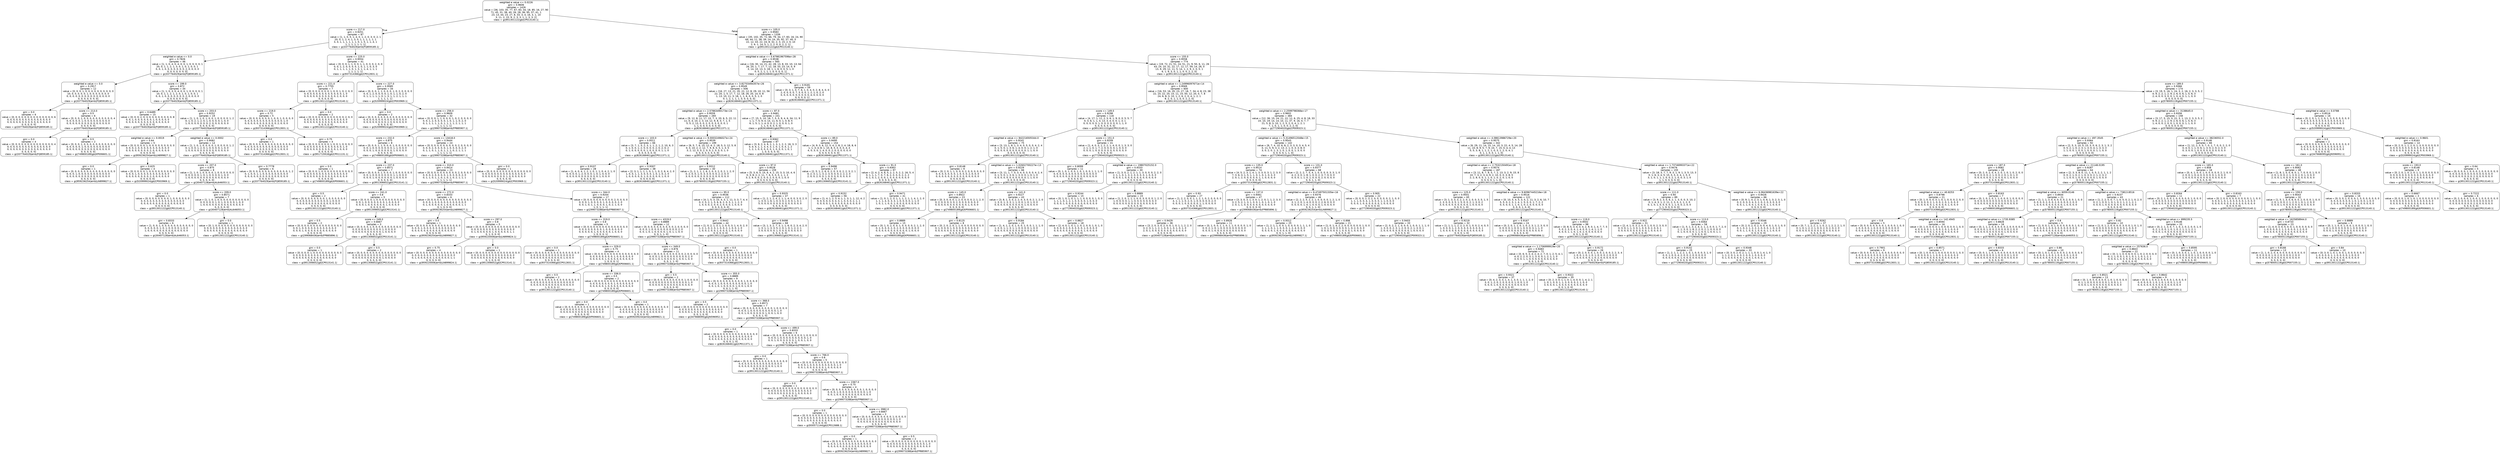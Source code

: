 digraph Tree {
node [shape=box, style="rounded", color="black", fontname=helvetica] ;
edge [fontname=helvetica] ;
0 [label="weighted e value <= 0.0226\ngini = 0.9606\nsamples = 1426\nvalue = [36, 103, 35, 77, 67, 83, 34, 18, 85, 16, 27, 90\n71, 45, 31, 38, 40, 26, 28, 36, 95, 37, 41, 1\n23, 13, 44, 23, 27, 8, 33, 3, 4, 16, 3, 1, 10\n3, 11, 2, 15, 9, 2, 3, 3, 1, 1, 3, 3, 2]\nclass = gi|951301122|gb|CP013140.1|"] ;
1 [label="score <= 217.0\ngini = 0.9251\nsamples = 87\nvalue = [1, 1, 0, 5, 1, 4, 0, 1, 2, 0, 3, 0, 2, 1\n20, 0, 1, 2, 4, 1, 3, 0, 1, 1, 1, 1, 1, 1\n3, 0, 1, 1, 1, 1, 1, 1, 0, 1, 5, 1, 1, 4, 1\n1, 1, 1, 1, 1, 1, 1]\nclass = gi|337764029|emb|FQ859185.1|"] ;
0 -> 1 [labeldistance=2.5, labelangle=45, headlabel="True"] ;
2 [label="weighted e value <= 0.0\ngini = 0.7826\nsamples = 46\nvalue = [1, 1, 0, 4, 0, 4, 0, 0, 1, 0, 0, 0, 0, 1\n20, 0, 1, 1, 2, 1, 3, 0, 1, 0, 1, 0, 0, 1\n0, 0, 1, 0, 0, 0, 0, 0, 0, 0, 2, 0, 0, 0, 0\n0, 0, 0, 0, 0, 0, 0]\nclass = gi|337764029|emb|FQ859185.1|"] ;
1 -> 2 ;
3 [label="weighted e value <= 0.0\ngini = 0.2917\nsamples = 12\nvalue = [0, 0, 0, 1, 0, 0, 0, 0, 0, 0, 0, 0, 0, 0\n10, 0, 0, 0, 0, 0, 1, 0, 0, 0, 0, 0, 0, 0\n0, 0, 0, 0, 0, 0, 0, 0, 0, 0, 0, 0, 0, 0, 0\n0, 0, 0, 0, 0, 0, 0]\nclass = gi|337764029|emb|FQ859185.1|"] ;
2 -> 3 ;
4 [label="gini = 0.0\nsamples = 6\nvalue = [0, 0, 0, 0, 0, 0, 0, 0, 0, 0, 0, 0, 0, 0, 6\n0, 0, 0, 0, 0, 0, 0, 0, 0, 0, 0, 0, 0, 0, 0\n0, 0, 0, 0, 0, 0, 0, 0, 0, 0, 0, 0, 0, 0, 0\n0, 0, 0, 0, 0]\nclass = gi|337764029|emb|FQ859185.1|"] ;
3 -> 4 ;
5 [label="score <= 213.0\ngini = 0.5\nsamples = 6\nvalue = [0, 0, 0, 1, 0, 0, 0, 0, 0, 0, 0, 0, 0, 0, 4\n0, 0, 0, 0, 0, 1, 0, 0, 0, 0, 0, 0, 0, 0, 0\n0, 0, 0, 0, 0, 0, 0, 0, 0, 0, 0, 0, 0, 0, 0\n0, 0, 0, 0, 0]\nclass = gi|337764029|emb|FQ859185.1|"] ;
3 -> 5 ;
6 [label="gini = 0.0\nsamples = 4\nvalue = [0, 0, 0, 0, 0, 0, 0, 0, 0, 0, 0, 0, 0, 0, 4\n0, 0, 0, 0, 0, 0, 0, 0, 0, 0, 0, 0, 0, 0, 0\n0, 0, 0, 0, 0, 0, 0, 0, 0, 0, 0, 0, 0, 0, 0\n0, 0, 0, 0, 0]\nclass = gi|337764029|emb|FQ859185.1|"] ;
5 -> 6 ;
7 [label="gini = 0.5\nsamples = 2\nvalue = [0, 0, 0, 1, 0, 0, 0, 0, 0, 0, 0, 0, 0, 0, 0\n0, 0, 0, 0, 0, 1, 0, 0, 0, 0, 0, 0, 0, 0, 0\n0, 0, 0, 0, 0, 0, 0, 0, 0, 0, 0, 0, 0, 0, 0\n0, 0, 0, 0, 0]\nclass = gi|749800189|gb|KP006601.1|"] ;
5 -> 7 ;
8 [label="score <= 199.0\ngini = 0.872\nsamples = 34\nvalue = [1, 1, 0, 3, 0, 4, 0, 0, 1, 0, 0, 0, 0, 1\n10, 0, 1, 1, 2, 1, 2, 0, 1, 0, 1, 0, 0, 1\n0, 0, 1, 0, 0, 0, 0, 0, 0, 0, 2, 0, 0, 0, 0\n0, 0, 0, 0, 0, 0, 0]\nclass = gi|337764029|emb|FQ859185.1|"] ;
2 -> 8 ;
9 [label="gini = 0.6489\nsamples = 15\nvalue = [0, 0, 0, 2, 0, 3, 0, 0, 0, 0, 0, 0, 0, 0, 8\n0, 0, 1, 0, 0, 0, 0, 0, 0, 1, 0, 0, 0, 0, 0\n0, 0, 0, 0, 0, 0, 0, 0, 0, 0, 0, 0, 0, 0, 0\n0, 0, 0, 0, 0]\nclass = gi|337764029|emb|FQ859185.1|"] ;
8 -> 9 ;
10 [label="score <= 203.0\ngini = 0.9252\nsamples = 19\nvalue = [1, 1, 0, 1, 0, 1, 0, 0, 1, 0, 0, 0, 0, 1, 2\n0, 1, 0, 2, 1, 2, 0, 1, 0, 0, 0, 0, 1, 0, 0\n1, 0, 0, 0, 0, 0, 0, 0, 2, 0, 0, 0, 0, 0, 0\n0, 0, 0, 0, 0]\nclass = gi|337764029|emb|FQ859185.1|"] ;
8 -> 10 ;
11 [label="weighted e value <= 0.0019\ngini = 0.64\nsamples = 5\nvalue = [0, 0, 0, 0, 0, 1, 0, 0, 0, 0, 0, 0, 0, 0, 0\n0, 0, 0, 2, 0, 0, 0, 0, 0, 0, 0, 0, 0, 0, 0\n0, 0, 0, 0, 0, 0, 0, 0, 2, 0, 0, 0, 0, 0, 0\n0, 0, 0, 0, 0]\nclass = gi|959236254|emb|LN899827.1|"] ;
10 -> 11 ;
12 [label="gini = 0.0\nsamples = 1\nvalue = [0, 0, 0, 0, 0, 0, 0, 0, 0, 0, 0, 0, 0, 0, 0\n0, 0, 0, 1, 0, 0, 0, 0, 0, 0, 0, 0, 0, 0, 0\n0, 0, 0, 0, 0, 0, 0, 0, 0, 0, 0, 0, 0, 0, 0\n0, 0, 0, 0, 0]\nclass = gi|959236254|emb|LN899827.1|"] ;
11 -> 12 ;
13 [label="gini = 0.625\nsamples = 4\nvalue = [0, 0, 0, 0, 0, 1, 0, 0, 0, 0, 0, 0, 0, 0, 0\n0, 0, 0, 1, 0, 0, 0, 0, 0, 0, 0, 0, 0, 0, 0\n0, 0, 0, 0, 0, 0, 0, 0, 2, 0, 0, 0, 0, 0, 0\n0, 0, 0, 0, 0]\nclass = gi|520999024|gb|CP003969.1|"] ;
11 -> 13 ;
14 [label="weighted e value <= 0.0002\ngini = 0.9082\nsamples = 14\nvalue = [1, 1, 0, 1, 0, 0, 0, 0, 1, 0, 0, 0, 0, 1, 2\n0, 1, 0, 0, 1, 2, 0, 1, 0, 0, 0, 0, 1, 0, 0\n1, 0, 0, 0, 0, 0, 0, 0, 0, 0, 0, 0, 0, 0, 0\n0, 0, 0, 0, 0]\nclass = gi|337764029|emb|FQ859185.1|"] ;
10 -> 14 ;
15 [label="score <= 207.0\ngini = 0.875\nsamples = 8\nvalue = [1, 1, 0, 1, 0, 0, 0, 0, 1, 0, 0, 0, 0, 0, 0\n0, 0, 0, 0, 0, 1, 0, 1, 0, 0, 0, 0, 1, 0, 0\n1, 0, 0, 0, 0, 0, 0, 0, 0, 0, 0, 0, 0, 0, 0\n0, 0, 0, 0, 0]\nclass = gi|30407128|emb|AL646053.1|"] ;
14 -> 15 ;
16 [label="gini = 0.0\nsamples = 1\nvalue = [0, 0, 0, 0, 0, 0, 0, 0, 1, 0, 0, 0, 0, 0, 0\n0, 0, 0, 0, 0, 0, 0, 0, 0, 0, 0, 0, 0, 0, 0\n0, 0, 0, 0, 0, 0, 0, 0, 0, 0, 0, 0, 0, 0, 0\n0, 0, 0, 0, 0]\nclass = gi|951301122|gb|CP013140.1|"] ;
15 -> 16 ;
17 [label="score <= 209.0\ngini = 0.8571\nsamples = 7\nvalue = [1, 1, 0, 1, 0, 0, 0, 0, 0, 0, 0, 0, 0, 0, 0\n0, 0, 0, 0, 0, 1, 0, 1, 0, 0, 0, 0, 1, 0, 0\n1, 0, 0, 0, 0, 0, 0, 0, 0, 0, 0, 0, 0, 0, 0\n0, 0, 0, 0, 0]\nclass = gi|30407128|emb|AL646053.1|"] ;
15 -> 17 ;
18 [label="gini = 0.8333\nsamples = 6\nvalue = [1, 0, 0, 1, 0, 0, 0, 0, 0, 0, 0, 0, 0, 0, 0\n0, 0, 0, 0, 0, 1, 0, 1, 0, 0, 0, 0, 1, 0, 0\n1, 0, 0, 0, 0, 0, 0, 0, 0, 0, 0, 0, 0, 0, 0\n0, 0, 0, 0, 0]\nclass = gi|30407128|emb|AL646053.1|"] ;
17 -> 18 ;
19 [label="gini = 0.0\nsamples = 1\nvalue = [0, 1, 0, 0, 0, 0, 0, 0, 0, 0, 0, 0, 0, 0, 0\n0, 0, 0, 0, 0, 0, 0, 0, 0, 0, 0, 0, 0, 0, 0\n0, 0, 0, 0, 0, 0, 0, 0, 0, 0, 0, 0, 0, 0, 0\n0, 0, 0, 0, 0]\nclass = gi|951301122|gb|CP013140.1|"] ;
17 -> 19 ;
20 [label="gini = 0.7778\nsamples = 6\nvalue = [0, 0, 0, 0, 0, 0, 0, 0, 0, 0, 0, 0, 0, 1, 2\n0, 1, 0, 0, 1, 1, 0, 0, 0, 0, 0, 0, 0, 0, 0\n0, 0, 0, 0, 0, 0, 0, 0, 0, 0, 0, 0, 0, 0, 0\n0, 0, 0, 0, 0]\nclass = gi|337764029|emb|FQ859185.1|"] ;
14 -> 20 ;
21 [label="score <= 225.0\ngini = 0.9554\nsamples = 41\nvalue = [0, 0, 0, 1, 1, 0, 0, 1, 1, 0, 3, 0, 2, 0, 0\n0, 0, 1, 2, 0, 0, 0, 0, 1, 0, 1, 1, 0, 3, 0\n0, 1, 1, 1, 1, 1, 0, 1, 3, 1, 1, 4, 1, 1, 1\n1, 1, 1, 1, 1]\nclass = gi|937314366|gb|CP012831.1|"] ;
1 -> 21 ;
22 [label="score <= 221.0\ngini = 0.7755\nsamples = 7\nvalue = [0, 0, 0, 0, 0, 0, 0, 1, 0, 0, 1, 0, 2, 0, 0\n0, 0, 0, 0, 0, 0, 0, 0, 0, 0, 0, 0, 0, 1, 0\n0, 0, 0, 0, 0, 0, 0, 0, 0, 0, 0, 2, 0, 0, 0\n0, 0, 0, 0, 0]\nclass = gi|951301122|gb|CP013140.1|"] ;
21 -> 22 ;
23 [label="score <= 219.0\ngini = 0.72\nsamples = 5\nvalue = [0, 0, 0, 0, 0, 0, 0, 1, 0, 0, 1, 0, 0, 0, 0\n0, 0, 0, 0, 0, 0, 0, 0, 0, 0, 0, 0, 0, 1, 0\n0, 0, 0, 0, 0, 0, 0, 0, 0, 0, 0, 2, 0, 0, 0\n0, 0, 0, 0, 0]\nclass = gi|937314366|gb|CP012831.1|"] ;
22 -> 23 ;
24 [label="gini = 0.0\nsamples = 1\nvalue = [0, 0, 0, 0, 0, 0, 0, 0, 0, 0, 0, 0, 0, 0, 0\n0, 0, 0, 0, 0, 0, 0, 0, 0, 0, 0, 0, 0, 0, 0\n0, 0, 0, 0, 0, 0, 0, 0, 0, 0, 0, 1, 0, 0, 0\n0, 0, 0, 0, 0]\nclass = gi|937314366|gb|CP012831.1|"] ;
23 -> 24 ;
25 [label="gini = 0.75\nsamples = 4\nvalue = [0, 0, 0, 0, 0, 0, 0, 1, 0, 0, 1, 0, 0, 0, 0\n0, 0, 0, 0, 0, 0, 0, 0, 0, 0, 0, 0, 0, 1, 0\n0, 0, 0, 0, 0, 0, 0, 0, 0, 0, 0, 1, 0, 0, 0\n0, 0, 0, 0, 0]\nclass = gi|951715918|gb|CP011131.1|"] ;
23 -> 25 ;
26 [label="gini = 0.0\nsamples = 2\nvalue = [0, 0, 0, 0, 0, 0, 0, 0, 0, 0, 0, 0, 2, 0, 0\n0, 0, 0, 0, 0, 0, 0, 0, 0, 0, 0, 0, 0, 0, 0\n0, 0, 0, 0, 0, 0, 0, 0, 0, 0, 0, 0, 0, 0, 0\n0, 0, 0, 0, 0]\nclass = gi|951301122|gb|CP013140.1|"] ;
22 -> 26 ;
27 [label="score <= 227.0\ngini = 0.9585\nsamples = 34\nvalue = [0, 0, 0, 1, 1, 0, 0, 0, 1, 0, 2, 0, 0, 0, 0\n0, 0, 1, 2, 0, 0, 0, 0, 1, 0, 1, 1, 0, 2, 0\n0, 1, 1, 1, 1, 1, 0, 1, 3, 1, 1, 2, 1, 1, 1\n1, 1, 1, 1, 1]\nclass = gi|520999024|gb|CP003969.1|"] ;
21 -> 27 ;
28 [label="gini = 0.0\nsamples = 2\nvalue = [0, 0, 0, 0, 0, 0, 0, 0, 0, 0, 0, 0, 0, 0, 0\n0, 0, 0, 0, 0, 0, 0, 0, 0, 0, 0, 0, 0, 0, 0\n0, 0, 0, 0, 0, 0, 0, 0, 2, 0, 0, 0, 0, 0, 0\n0, 0, 0, 0, 0]\nclass = gi|520999024|gb|CP003969.1|"] ;
27 -> 28 ;
29 [label="score <= 256.0\ngini = 0.9609\nsamples = 32\nvalue = [0, 0, 0, 1, 1, 0, 0, 0, 1, 0, 2, 0, 0, 0, 0\n0, 0, 1, 2, 0, 0, 0, 0, 1, 0, 1, 1, 0, 2, 0\n0, 1, 1, 1, 1, 1, 0, 1, 1, 1, 1, 2, 1, 1, 1\n1, 1, 1, 1, 1]\nclass = gi|299073288|emb|FP885907.1|"] ;
27 -> 29 ;
30 [label="score <= 232.0\ngini = 0.875\nsamples = 8\nvalue = [0, 0, 0, 1, 1, 0, 0, 0, 1, 0, 0, 0, 0, 0, 0\n0, 0, 1, 0, 0, 0, 0, 0, 0, 0, 1, 1, 0, 0, 0\n0, 0, 0, 1, 0, 0, 0, 0, 0, 0, 1, 0, 0, 0, 0\n0, 0, 0, 0, 0]\nclass = gi|749800189|gb|KP006601.1|"] ;
29 -> 30 ;
31 [label="gini = 0.0\nsamples = 1\nvalue = [0, 0, 0, 1, 0, 0, 0, 0, 0, 0, 0, 0, 0, 0, 0\n0, 0, 0, 0, 0, 0, 0, 0, 0, 0, 0, 0, 0, 0, 0\n0, 0, 0, 0, 0, 0, 0, 0, 0, 0, 0, 0, 0, 0, 0\n0, 0, 0, 0, 0]\nclass = gi|749800189|gb|KP006601.1|"] ;
30 -> 31 ;
32 [label="score <= 237.0\ngini = 0.8571\nsamples = 7\nvalue = [0, 0, 0, 0, 1, 0, 0, 0, 1, 0, 0, 0, 0, 0, 0\n0, 0, 1, 0, 0, 0, 0, 0, 0, 0, 1, 1, 0, 0, 0\n0, 0, 0, 1, 0, 0, 0, 0, 0, 0, 1, 0, 0, 0, 0\n0, 0, 0, 0, 0]\nclass = gi|951306652|gb|CP013141.1|"] ;
30 -> 32 ;
33 [label="gini = 0.5\nsamples = 2\nvalue = [0, 0, 0, 0, 0, 0, 0, 0, 1, 0, 0, 0, 0, 0, 0\n0, 0, 0, 0, 0, 0, 0, 0, 0, 0, 0, 1, 0, 0, 0\n0, 0, 0, 0, 0, 0, 0, 0, 0, 0, 0, 0, 0, 0, 0\n0, 0, 0, 0, 0]\nclass = gi|951301122|gb|CP013140.1|"] ;
32 -> 33 ;
34 [label="score <= 241.0\ngini = 0.8\nsamples = 5\nvalue = [0, 0, 0, 0, 1, 0, 0, 0, 0, 0, 0, 0, 0, 0, 0\n0, 0, 1, 0, 0, 0, 0, 0, 0, 0, 1, 0, 0, 0, 0\n0, 0, 0, 1, 0, 0, 0, 0, 0, 0, 1, 0, 0, 0, 0\n0, 0, 0, 0, 0]\nclass = gi|951306652|gb|CP013141.1|"] ;
32 -> 34 ;
35 [label="gini = 0.5\nsamples = 2\nvalue = [0, 0, 0, 0, 0, 0, 0, 0, 0, 0, 0, 0, 0, 0, 0\n0, 0, 1, 0, 0, 0, 0, 0, 0, 0, 0, 0, 0, 0, 0\n0, 0, 0, 1, 0, 0, 0, 0, 0, 0, 0, 0, 0, 0, 0\n0, 0, 0, 0, 0]\nclass = gi|299068436|emb|FP885896.1|"] ;
34 -> 35 ;
36 [label="score <= 249.0\ngini = 0.6667\nsamples = 3\nvalue = [0, 0, 0, 0, 1, 0, 0, 0, 0, 0, 0, 0, 0, 0, 0\n0, 0, 0, 0, 0, 0, 0, 0, 0, 0, 1, 0, 0, 0, 0\n0, 0, 0, 0, 0, 0, 0, 0, 0, 0, 1, 0, 0, 0, 0\n0, 0, 0, 0, 0]\nclass = gi|951306652|gb|CP013141.1|"] ;
34 -> 36 ;
37 [label="gini = 0.0\nsamples = 1\nvalue = [0, 0, 0, 0, 1, 0, 0, 0, 0, 0, 0, 0, 0, 0, 0\n0, 0, 0, 0, 0, 0, 0, 0, 0, 0, 0, 0, 0, 0, 0\n0, 0, 0, 0, 0, 0, 0, 0, 0, 0, 0, 0, 0, 0, 0\n0, 0, 0, 0, 0]\nclass = gi|951306652|gb|CP013141.1|"] ;
36 -> 37 ;
38 [label="gini = 0.5\nsamples = 2\nvalue = [0, 0, 0, 0, 0, 0, 0, 0, 0, 0, 0, 0, 0, 0, 0\n0, 0, 0, 0, 0, 0, 0, 0, 0, 0, 1, 0, 0, 0, 0\n0, 0, 0, 0, 0, 0, 0, 0, 0, 0, 1, 0, 0, 0, 0\n0, 0, 0, 0, 0]\nclass = gi|951306652|gb|CP013141.1|"] ;
36 -> 38 ;
39 [label="score <= 13418.0\ngini = 0.9444\nsamples = 24\nvalue = [0, 0, 0, 0, 0, 0, 0, 0, 0, 0, 2, 0, 0, 0, 0\n0, 0, 0, 2, 0, 0, 0, 0, 1, 0, 0, 0, 0, 2, 0\n0, 1, 1, 0, 1, 1, 0, 1, 1, 1, 0, 2, 1, 1, 1\n1, 1, 1, 1, 1]\nclass = gi|299073288|emb|FP885907.1|"] ;
29 -> 39 ;
40 [label="score <= 310.0\ngini = 0.9414\nsamples = 23\nvalue = [0, 0, 0, 0, 0, 0, 0, 0, 0, 0, 2, 0, 0, 0, 0\n0, 0, 0, 2, 0, 0, 0, 0, 1, 0, 0, 0, 0, 2, 0\n0, 1, 1, 0, 1, 1, 0, 1, 0, 1, 0, 2, 1, 1, 1\n1, 1, 1, 1, 1]\nclass = gi|299073288|emb|FP885907.1|"] ;
39 -> 40 ;
41 [label="score <= 272.0\ngini = 0.8333\nsamples = 6\nvalue = [0, 0, 0, 0, 0, 0, 0, 0, 0, 0, 0, 0, 0, 0, 0\n0, 0, 0, 1, 0, 0, 0, 0, 0, 0, 0, 0, 0, 0, 0\n0, 1, 0, 0, 0, 0, 0, 1, 0, 0, 0, 0, 0, 1, 1\n0, 1, 0, 0, 0]\nclass = gi|959236254|emb|LN899827.1|"] ;
40 -> 41 ;
42 [label="gini = 0.0\nsamples = 1\nvalue = [0, 0, 0, 0, 0, 0, 0, 0, 0, 0, 0, 0, 0, 0, 0\n0, 0, 0, 1, 0, 0, 0, 0, 0, 0, 0, 0, 0, 0, 0\n0, 0, 0, 0, 0, 0, 0, 0, 0, 0, 0, 0, 0, 0, 0\n0, 0, 0, 0, 0]\nclass = gi|959236254|emb|LN899827.1|"] ;
41 -> 42 ;
43 [label="score <= 297.0\ngini = 0.8\nsamples = 5\nvalue = [0, 0, 0, 0, 0, 0, 0, 0, 0, 0, 0, 0, 0, 0, 0\n0, 0, 0, 0, 0, 0, 0, 0, 0, 0, 0, 0, 0, 0, 0\n0, 1, 0, 0, 0, 0, 0, 1, 0, 0, 0, 0, 0, 1, 1\n0, 1, 0, 0, 0]\nclass = gi|959220006|emb|LN899824.1|"] ;
41 -> 43 ;
44 [label="gini = 0.75\nsamples = 4\nvalue = [0, 0, 0, 0, 0, 0, 0, 0, 0, 0, 0, 0, 0, 0, 0\n0, 0, 0, 0, 0, 0, 0, 0, 0, 0, 0, 0, 0, 0, 0\n0, 1, 0, 0, 0, 0, 0, 1, 0, 0, 0, 0, 0, 1, 1\n0, 0, 0, 0, 0]\nclass = gi|959220006|emb|LN899824.1|"] ;
43 -> 44 ;
45 [label="gini = 0.0\nsamples = 1\nvalue = [0, 0, 0, 0, 0, 0, 0, 0, 0, 0, 0, 0, 0, 0, 0\n0, 0, 0, 0, 0, 0, 0, 0, 0, 0, 0, 0, 0, 0, 0\n0, 0, 0, 0, 0, 0, 0, 0, 0, 0, 0, 0, 0, 0, 0\n0, 1, 0, 0, 0]\nclass = gi|951306652|gb|CP013141.1|"] ;
43 -> 45 ;
46 [label="score <= 344.0\ngini = 0.9204\nsamples = 17\nvalue = [0, 0, 0, 0, 0, 0, 0, 0, 0, 0, 2, 0, 0, 0, 0\n0, 0, 0, 1, 0, 0, 0, 0, 1, 0, 0, 0, 0, 2, 0\n0, 0, 1, 0, 1, 1, 0, 0, 0, 1, 0, 2, 1, 0, 0\n1, 0, 1, 1, 1]\nclass = gi|299073288|emb|FP885907.1|"] ;
40 -> 46 ;
47 [label="score <= 319.0\ngini = 0.8\nsamples = 5\nvalue = [0, 0, 0, 0, 0, 0, 0, 0, 0, 0, 0, 0, 0, 0, 0\n0, 0, 0, 0, 0, 0, 0, 0, 1, 0, 0, 0, 0, 0, 0\n0, 0, 0, 0, 0, 1, 0, 0, 0, 0, 0, 1, 0, 0, 0\n1, 0, 0, 0, 1]\nclass = gi|749800189|gb|KP006601.1|"] ;
46 -> 47 ;
48 [label="gini = 0.0\nsamples = 1\nvalue = [0, 0, 0, 0, 0, 0, 0, 0, 0, 0, 0, 0, 0, 0, 0\n0, 0, 0, 0, 0, 0, 0, 0, 0, 0, 0, 0, 0, 0, 0\n0, 0, 0, 0, 0, 0, 0, 0, 0, 0, 0, 1, 0, 0, 0\n0, 0, 0, 0, 0]\nclass = gi|937314366|gb|CP012831.1|"] ;
47 -> 48 ;
49 [label="score <= 329.0\ngini = 0.75\nsamples = 4\nvalue = [0, 0, 0, 0, 0, 0, 0, 0, 0, 0, 0, 0, 0, 0, 0\n0, 0, 0, 0, 0, 0, 0, 0, 1, 0, 0, 0, 0, 0, 0\n0, 0, 0, 0, 0, 1, 0, 0, 0, 0, 0, 0, 0, 0, 0\n1, 0, 0, 0, 1]\nclass = gi|749800189|gb|KP006601.1|"] ;
47 -> 49 ;
50 [label="gini = 0.5\nsamples = 2\nvalue = [0, 0, 0, 0, 0, 0, 0, 0, 0, 0, 0, 0, 0, 0, 0\n0, 0, 0, 0, 0, 0, 0, 0, 0, 0, 0, 0, 0, 0, 0\n0, 0, 0, 0, 0, 0, 0, 0, 0, 0, 0, 0, 0, 0, 0\n1, 0, 0, 0, 1]\nclass = gi|951301122|gb|CP013140.1|"] ;
49 -> 50 ;
51 [label="score <= 336.0\ngini = 0.5\nsamples = 2\nvalue = [0, 0, 0, 0, 0, 0, 0, 0, 0, 0, 0, 0, 0, 0, 0\n0, 0, 0, 0, 0, 0, 0, 0, 1, 0, 0, 0, 0, 0, 0\n0, 0, 0, 0, 0, 1, 0, 0, 0, 0, 0, 0, 0, 0, 0\n0, 0, 0, 0, 0]\nclass = gi|749800189|gb|KP006601.1|"] ;
49 -> 51 ;
52 [label="gini = 0.0\nsamples = 1\nvalue = [0, 0, 0, 0, 0, 0, 0, 0, 0, 0, 0, 0, 0, 0, 0\n0, 0, 0, 0, 0, 0, 0, 0, 1, 0, 0, 0, 0, 0, 0\n0, 0, 0, 0, 0, 0, 0, 0, 0, 0, 0, 0, 0, 0, 0\n0, 0, 0, 0, 0]\nclass = gi|749800189|gb|KP006601.1|"] ;
51 -> 52 ;
53 [label="gini = 0.0\nsamples = 1\nvalue = [0, 0, 0, 0, 0, 0, 0, 0, 0, 0, 0, 0, 0, 0, 0\n0, 0, 0, 0, 0, 0, 0, 0, 0, 0, 0, 0, 0, 0, 0\n0, 0, 0, 0, 0, 1, 0, 0, 0, 0, 0, 0, 0, 0, 0\n0, 0, 0, 0, 0]\nclass = gi|959209244|emb|LN899821.1|"] ;
51 -> 53 ;
54 [label="score <= 4319.0\ngini = 0.8889\nsamples = 12\nvalue = [0, 0, 0, 0, 0, 0, 0, 0, 0, 0, 2, 0, 0, 0, 0\n0, 0, 0, 1, 0, 0, 0, 0, 0, 0, 0, 0, 0, 2, 0\n0, 0, 1, 0, 1, 0, 0, 0, 0, 1, 0, 1, 1, 0, 0\n0, 0, 1, 1, 0]\nclass = gi|299073288|emb|FP885907.1|"] ;
46 -> 54 ;
55 [label="score <= 349.0\ngini = 0.876\nsamples = 11\nvalue = [0, 0, 0, 0, 0, 0, 0, 0, 0, 0, 2, 0, 0, 0, 0\n0, 0, 0, 1, 0, 0, 0, 0, 0, 0, 0, 0, 0, 2, 0\n0, 0, 1, 0, 1, 0, 0, 0, 0, 1, 0, 0, 1, 0, 0\n0, 0, 1, 1, 0]\nclass = gi|299073288|emb|FP885907.1|"] ;
54 -> 55 ;
56 [label="gini = 0.5\nsamples = 2\nvalue = [0, 0, 0, 0, 0, 0, 0, 0, 0, 0, 1, 0, 0, 0, 0\n0, 0, 0, 0, 0, 0, 0, 0, 0, 0, 0, 0, 0, 1, 0\n0, 0, 0, 0, 0, 0, 0, 0, 0, 0, 0, 0, 0, 0, 0\n0, 0, 0, 0, 0]\nclass = gi|299073288|emb|FP885907.1|"] ;
55 -> 56 ;
57 [label="score <= 355.0\ngini = 0.8889\nsamples = 9\nvalue = [0, 0, 0, 0, 0, 0, 0, 0, 0, 0, 1, 0, 0, 0, 0\n0, 0, 0, 1, 0, 0, 0, 0, 0, 0, 0, 0, 0, 1, 0\n0, 0, 1, 0, 1, 0, 0, 0, 0, 1, 0, 0, 1, 0, 0\n0, 0, 1, 1, 0]\nclass = gi|299073288|emb|FP885907.1|"] ;
55 -> 57 ;
58 [label="gini = 0.5\nsamples = 2\nvalue = [0, 0, 0, 0, 0, 0, 0, 0, 0, 0, 0, 0, 0, 0, 0\n0, 0, 0, 0, 0, 0, 0, 0, 0, 0, 0, 0, 0, 0, 0\n0, 0, 0, 0, 1, 0, 0, 0, 0, 0, 0, 0, 0, 0, 0\n0, 0, 1, 0, 0]\nclass = gi|347668095|gb|JN596952.1|"] ;
57 -> 58 ;
59 [label="score <= 368.0\ngini = 0.8571\nsamples = 7\nvalue = [0, 0, 0, 0, 0, 0, 0, 0, 0, 0, 1, 0, 0, 0, 0\n0, 0, 0, 1, 0, 0, 0, 0, 0, 0, 0, 0, 0, 1, 0\n0, 0, 1, 0, 0, 0, 0, 0, 0, 1, 0, 0, 1, 0, 0\n0, 0, 0, 1, 0]\nclass = gi|299073288|emb|FP885907.1|"] ;
57 -> 59 ;
60 [label="gini = 0.0\nsamples = 1\nvalue = [0, 0, 0, 0, 0, 0, 0, 0, 0, 0, 0, 0, 0, 0, 0\n0, 0, 0, 0, 0, 0, 0, 0, 0, 0, 0, 0, 0, 0, 0\n0, 0, 0, 0, 0, 0, 0, 0, 0, 0, 0, 0, 0, 0, 0\n0, 0, 0, 1, 0]\nclass = gi|826168461|gb|CP011371.1|"] ;
59 -> 60 ;
61 [label="score <= 499.0\ngini = 0.8333\nsamples = 6\nvalue = [0, 0, 0, 0, 0, 0, 0, 0, 0, 0, 1, 0, 0, 0, 0\n0, 0, 0, 1, 0, 0, 0, 0, 0, 0, 0, 0, 0, 1, 0\n0, 0, 1, 0, 0, 0, 0, 0, 0, 1, 0, 0, 1, 0, 0\n0, 0, 0, 0, 0]\nclass = gi|299073288|emb|FP885907.1|"] ;
59 -> 61 ;
62 [label="gini = 0.0\nsamples = 1\nvalue = [0, 0, 0, 0, 0, 0, 0, 0, 0, 0, 0, 0, 0, 0, 0\n0, 0, 0, 0, 0, 0, 0, 0, 0, 0, 0, 0, 0, 0, 0\n0, 0, 0, 0, 0, 0, 0, 0, 0, 0, 0, 0, 1, 0, 0\n0, 0, 0, 0, 0]\nclass = gi|951301122|gb|CP013140.1|"] ;
61 -> 62 ;
63 [label="score <= 766.0\ngini = 0.8\nsamples = 5\nvalue = [0, 0, 0, 0, 0, 0, 0, 0, 0, 0, 1, 0, 0, 0, 0\n0, 0, 0, 1, 0, 0, 0, 0, 0, 0, 0, 0, 0, 1, 0\n0, 0, 1, 0, 0, 0, 0, 0, 0, 1, 0, 0, 0, 0, 0\n0, 0, 0, 0, 0]\nclass = gi|299073288|emb|FP885907.1|"] ;
61 -> 63 ;
64 [label="gini = 0.0\nsamples = 1\nvalue = [0, 0, 0, 0, 0, 0, 0, 0, 0, 0, 0, 0, 0, 0, 0\n0, 0, 0, 0, 0, 0, 0, 0, 0, 0, 0, 0, 0, 0, 0\n0, 0, 0, 0, 0, 0, 0, 0, 0, 1, 0, 0, 0, 0, 0\n0, 0, 0, 0, 0]\nclass = gi|951301122|gb|CP013140.1|"] ;
63 -> 64 ;
65 [label="score <= 2367.0\ngini = 0.75\nsamples = 4\nvalue = [0, 0, 0, 0, 0, 0, 0, 0, 0, 0, 1, 0, 0, 0, 0\n0, 0, 0, 1, 0, 0, 0, 0, 0, 0, 0, 0, 0, 1, 0\n0, 0, 1, 0, 0, 0, 0, 0, 0, 0, 0, 0, 0, 0, 0\n0, 0, 0, 0, 0]\nclass = gi|299073288|emb|FP885907.1|"] ;
63 -> 65 ;
66 [label="gini = 0.0\nsamples = 1\nvalue = [0, 0, 0, 0, 0, 0, 0, 0, 0, 0, 0, 0, 0, 0, 0\n0, 0, 0, 0, 0, 0, 0, 0, 0, 0, 0, 0, 0, 0, 0\n0, 0, 1, 0, 0, 0, 0, 0, 0, 0, 0, 0, 0, 0, 0\n0, 0, 0, 0, 0]\nclass = gi|930571144|gb|CP012688.1|"] ;
65 -> 66 ;
67 [label="score <= 3982.0\ngini = 0.6667\nsamples = 3\nvalue = [0, 0, 0, 0, 0, 0, 0, 0, 0, 0, 1, 0, 0, 0, 0\n0, 0, 0, 1, 0, 0, 0, 0, 0, 0, 0, 0, 0, 1, 0\n0, 0, 0, 0, 0, 0, 0, 0, 0, 0, 0, 0, 0, 0, 0\n0, 0, 0, 0, 0]\nclass = gi|299073288|emb|FP885907.1|"] ;
65 -> 67 ;
68 [label="gini = 0.0\nsamples = 1\nvalue = [0, 0, 0, 0, 0, 0, 0, 0, 0, 0, 0, 0, 0, 0, 0\n0, 0, 0, 1, 0, 0, 0, 0, 0, 0, 0, 0, 0, 0, 0\n0, 0, 0, 0, 0, 0, 0, 0, 0, 0, 0, 0, 0, 0, 0\n0, 0, 0, 0, 0]\nclass = gi|959236254|emb|LN899827.1|"] ;
67 -> 68 ;
69 [label="gini = 0.5\nsamples = 2\nvalue = [0, 0, 0, 0, 0, 0, 0, 0, 0, 0, 1, 0, 0, 0, 0\n0, 0, 0, 0, 0, 0, 0, 0, 0, 0, 0, 0, 0, 1, 0\n0, 0, 0, 0, 0, 0, 0, 0, 0, 0, 0, 0, 0, 0, 0\n0, 0, 0, 0, 0]\nclass = gi|299073288|emb|FP885907.1|"] ;
67 -> 69 ;
70 [label="gini = 0.0\nsamples = 1\nvalue = [0, 0, 0, 0, 0, 0, 0, 0, 0, 0, 0, 0, 0, 0, 0\n0, 0, 0, 0, 0, 0, 0, 0, 0, 0, 0, 0, 0, 0, 0\n0, 0, 0, 0, 0, 0, 0, 0, 0, 0, 0, 1, 0, 0, 0\n0, 0, 0, 0, 0]\nclass = gi|937314366|gb|CP012831.1|"] ;
54 -> 70 ;
71 [label="gini = 0.0\nsamples = 1\nvalue = [0, 0, 0, 0, 0, 0, 0, 0, 0, 0, 0, 0, 0, 0, 0\n0, 0, 0, 0, 0, 0, 0, 0, 0, 0, 0, 0, 0, 0, 0\n0, 0, 0, 0, 0, 0, 0, 0, 1, 0, 0, 0, 0, 0, 0\n0, 0, 0, 0, 0]\nclass = gi|520999024|gb|CP003969.1|"] ;
39 -> 71 ;
72 [label="score <= 105.0\ngini = 0.9583\nsamples = 1339\nvalue = [35, 102, 35, 72, 66, 79, 34, 17, 83, 16, 24, 90\n69, 44, 11, 38, 39, 24, 24, 35, 92, 37, 40, 0\n22, 12, 43, 22, 24, 8, 32, 2, 3, 15, 2, 0, 10\n2, 6, 1, 14, 5, 1, 2, 2, 0, 0, 2, 2, 1]\nclass = gi|951301122|gb|CP013140.1|"] ;
0 -> 72 [labeldistance=2.5, labelangle=-45, headlabel="False"] ;
73 [label="weighted e value <= 5.67981967596e+28\ngini = 0.9538\nsamples = 565\nvalue = [16, 30, 14, 21, 42, 28, 13, 8, 33, 10, 13, 64\n26, 20, 1, 7, 17, 7, 12, 18, 33, 23, 14, 0, 9\n3, 14, 10, 13, 3, 18, 1, 1, 6, 0, 0, 5, 1, 0\n0, 5, 2, 1, 1, 1, 0, 0, 0, 0, 1]\nclass = gi|826168461|gb|CP011371.1|"] ;
72 -> 73 ;
74 [label="weighted e value <= 3.82703494357e+26\ngini = 0.9549\nsamples = 506\nvalue = [16, 27, 13, 21, 35, 22, 12, 8, 29, 10, 11, 56\n22, 20, 1, 5, 17, 7, 12, 18, 26, 20, 14, 0, 8\n1, 13, 10, 11, 3, 18, 1, 1, 6, 0, 0, 5, 1, 0\n0, 1, 2, 1, 1, 1, 0, 0, 0, 0, 0]\nclass = gi|826168461|gb|CP011371.1|"] ;
73 -> 74 ;
75 [label="weighted e value <= 2.57863490173e+24\ngini = 0.9559\nsamples = 265\nvalue = [9, 12, 8, 11, 17, 15, 7, 3, 20, 6, 5, 22, 11\n11, 0, 4, 10, 2, 3, 14, 12, 9, 8, 0, 7, 1, 5\n5, 5, 2, 13, 0, 0, 2, 0, 0, 3, 0, 0, 0, 1\n1, 1, 0, 0, 0, 0, 0, 0, 0]\nclass = gi|826168461|gb|CP011371.1|"] ;
74 -> 75 ;
76 [label="score <= 103.0\ngini = 0.9311\nsamples = 66\nvalue = [3, 7, 1, 5, 2, 3, 1, 1, 2, 1, 2, 10, 6, 3\n0, 1, 0, 0, 1, 2, 5, 0, 0, 0, 2, 0, 2, 0, 2\n0, 1, 0, 0, 0, 0, 0, 1, 0, 0, 0, 0, 1, 1, 0\n0, 0, 0, 0, 0, 0]\nclass = gi|826168461|gb|CP011371.1|"] ;
75 -> 76 ;
77 [label="gini = 0.9107\nsamples = 28\nvalue = [1, 4, 0, 4, 1, 2, 1, 0, 1, 1, 0, 4, 2, 1, 0\n0, 0, 0, 0, 1, 2, 0, 0, 0, 1, 0, 1, 0, 0, 0\n0, 0, 0, 0, 0, 0, 0, 0, 0, 0, 0, 1, 0, 0, 0\n0, 0, 0, 0, 0]\nclass = gi|951301122|gb|CP013140.1|"] ;
76 -> 77 ;
78 [label="gini = 0.9307\nsamples = 38\nvalue = [2, 3, 1, 1, 1, 1, 0, 1, 1, 0, 2, 6, 4, 2, 0\n1, 0, 0, 1, 1, 3, 0, 0, 0, 1, 0, 1, 0, 2, 0\n1, 0, 0, 0, 0, 0, 1, 0, 0, 0, 0, 0, 1, 0, 0\n0, 0, 0, 0, 0]\nclass = gi|826168461|gb|CP011371.1|"] ;
76 -> 78 ;
79 [label="weighted e value <= 9.00032496027e+24\ngini = 0.9539\nsamples = 199\nvalue = [6, 5, 7, 6, 15, 12, 6, 2, 18, 5, 3, 12, 5, 8\n0, 3, 10, 2, 2, 12, 7, 9, 8, 0, 5, 1, 3, 5\n3, 2, 12, 0, 0, 2, 0, 0, 2, 0, 0, 0, 1, 0\n0, 0, 0, 0, 0, 0, 0, 0]\nclass = gi|951301122|gb|CP013140.1|"] ;
75 -> 79 ;
80 [label="gini = 0.9312\nsamples = 40\nvalue = [1, 2, 1, 1, 1, 6, 2, 0, 3, 2, 0, 2, 1, 2, 0\n0, 2, 0, 0, 1, 0, 3, 3, 0, 0, 0, 2, 2, 0, 0\n3, 0, 0, 0, 0, 0, 0, 0, 0, 0, 0, 0, 0, 0, 0\n0, 0, 0, 0, 0]\nclass = gi|578005119|gb|CP007155.1|"] ;
79 -> 80 ;
81 [label="score <= 97.0\ngini = 0.9528\nsamples = 159\nvalue = [5, 3, 6, 5, 14, 6, 4, 2, 15, 3, 3, 10, 4, 6\n0, 3, 8, 2, 2, 11, 7, 6, 5, 0, 5, 1, 1, 3\n3, 2, 9, 0, 0, 2, 0, 0, 2, 0, 0, 0, 1, 0, 0\n0, 0, 0, 0, 0, 0, 0]\nclass = gi|951301122|gb|CP013140.1|"] ;
79 -> 81 ;
82 [label="score <= 95.0\ngini = 0.9536\nsamples = 112\nvalue = [4, 1, 5, 3, 10, 4, 3, 1, 11, 3, 3, 7, 4, 4\n0, 2, 5, 2, 1, 5, 6, 6, 2, 0, 3, 1, 1, 2, 3\n1, 4, 0, 0, 2, 0, 0, 2, 0, 0, 0, 1, 0, 0, 0\n0, 0, 0, 0, 0, 0]\nclass = gi|951301122|gb|CP013140.1|"] ;
81 -> 82 ;
83 [label="gini = 0.9442\nsamples = 44\nvalue = [1, 0, 2, 1, 3, 1, 2, 0, 5, 3, 1, 4, 0, 2, 0\n1, 2, 1, 0, 2, 3, 1, 0, 0, 2, 1, 0, 0, 1, 0\n1, 0, 0, 2, 0, 0, 1, 0, 0, 0, 1, 0, 0, 0, 0\n0, 0, 0, 0, 0]\nclass = gi|951301122|gb|CP013140.1|"] ;
82 -> 83 ;
84 [label="gini = 0.9498\nsamples = 68\nvalue = [3, 1, 3, 2, 7, 3, 1, 1, 6, 0, 2, 3, 4, 2, 0\n1, 3, 1, 1, 3, 3, 5, 2, 0, 1, 0, 1, 2, 2, 1\n3, 0, 0, 0, 0, 0, 1, 0, 0, 0, 0, 0, 0, 0, 0\n0, 0, 0, 0, 0]\nclass = gi|951306652|gb|CP013141.1|"] ;
82 -> 84 ;
85 [label="gini = 0.9325\nsamples = 47\nvalue = [1, 2, 1, 2, 4, 2, 1, 1, 4, 0, 0, 3, 0, 2, 0\n1, 3, 0, 1, 6, 1, 0, 3, 0, 2, 0, 0, 1, 0, 1\n5, 0, 0, 0, 0, 0, 0, 0, 0, 0, 0, 0, 0, 0, 0\n0, 0, 0, 0, 0]\nclass = gi|826168461|gb|CP011371.1|"] ;
81 -> 85 ;
86 [label="score <= 87.0\ngini = 0.9481\nsamples = 241\nvalue = [7, 15, 5, 10, 18, 7, 5, 5, 9, 4, 6, 34, 11, 9\n1, 1, 7, 5, 9, 4, 14, 11, 6, 0, 1, 0, 8, 5\n6, 1, 5, 1, 1, 4, 0, 0, 2, 1, 0, 0, 0, 1, 0\n1, 1, 0, 0, 0, 0, 0]\nclass = gi|826168461|gb|CP011371.1|"] ;
74 -> 86 ;
87 [label="gini = 0.9362\nsamples = 87\nvalue = [3, 6, 2, 4, 6, 2, 1, 3, 1, 2, 2, 16, 3, 3\n0, 0, 4, 1, 1, 3, 4, 3, 1, 0, 1, 0, 4, 1, 2\n1, 2, 1, 0, 0, 0, 0, 0, 1, 0, 0, 0, 1, 0, 1\n1, 0, 0, 0, 0, 0]\nclass = gi|826168461|gb|CP011371.1|"] ;
86 -> 87 ;
88 [label="score <= 89.0\ngini = 0.9495\nsamples = 154\nvalue = [4, 9, 3, 6, 12, 5, 4, 2, 8, 2, 4, 18, 8, 6\n1, 1, 3, 4, 8, 1, 10, 8, 5, 0, 0, 0, 4, 4\n4, 0, 3, 0, 1, 4, 0, 0, 2, 0, 0, 0, 0, 0, 0\n0, 0, 0, 0, 0, 0, 0]\nclass = gi|826168461|gb|CP011371.1|"] ;
86 -> 88 ;
89 [label="gini = 0.9498\nsamples = 57\nvalue = [2, 5, 1, 2, 6, 0, 2, 0, 3, 0, 2, 2, 3, 2, 1\n0, 2, 3, 1, 1, 3, 2, 3, 0, 0, 0, 2, 2, 2, 0\n2, 0, 0, 2, 0, 0, 1, 0, 0, 0, 0, 0, 0, 0, 0\n0, 0, 0, 0, 0]\nclass = gi|951306652|gb|CP013141.1|"] ;
88 -> 89 ;
90 [label="score <= 91.0\ngini = 0.9363\nsamples = 97\nvalue = [2, 4, 2, 4, 6, 5, 2, 2, 5, 2, 2, 16, 5, 4\n0, 1, 1, 1, 7, 0, 7, 6, 2, 0, 0, 0, 2, 2, 2\n0, 1, 0, 1, 2, 0, 0, 1, 0, 0, 0, 0, 0, 0, 0\n0, 0, 0, 0, 0, 0]\nclass = gi|826168461|gb|CP011371.1|"] ;
88 -> 90 ;
91 [label="gini = 0.9152\nsamples = 56\nvalue = [1, 4, 1, 2, 3, 4, 1, 1, 3, 1, 1, 12, 4, 2\n0, 0, 0, 0, 3, 0, 4, 3, 1, 0, 0, 0, 2, 1, 1\n0, 0, 0, 0, 1, 0, 0, 0, 0, 0, 0, 0, 0, 0, 0\n0, 0, 0, 0, 0, 0]\nclass = gi|826168461|gb|CP011371.1|"] ;
90 -> 91 ;
92 [label="gini = 0.9471\nsamples = 41\nvalue = [1, 0, 1, 2, 3, 1, 1, 1, 2, 1, 1, 4, 1, 2, 0\n1, 1, 1, 4, 0, 3, 3, 1, 0, 0, 0, 0, 1, 1, 0\n1, 0, 1, 1, 0, 0, 1, 0, 0, 0, 0, 0, 0, 0, 0\n0, 0, 0, 0, 0]\nclass = gi|826168461|gb|CP011371.1|"] ;
90 -> 92 ;
93 [label="gini = 0.9181\nsamples = 59\nvalue = [0, 3, 1, 0, 7, 6, 1, 0, 4, 0, 2, 8, 4, 0, 0\n2, 0, 0, 0, 0, 7, 3, 0, 0, 1, 2, 1, 0, 2, 0\n0, 0, 0, 0, 0, 0, 0, 0, 0, 0, 4, 0, 0, 0, 0\n0, 0, 0, 0, 1]\nclass = gi|826168461|gb|CP011371.1|"] ;
73 -> 93 ;
94 [label="score <= 155.0\ngini = 0.9558\nsamples = 774\nvalue = [19, 72, 21, 51, 24, 51, 21, 9, 50, 6, 11, 26\n43, 24, 10, 31, 22, 17, 12, 17, 59, 14, 26, 0\n13, 9, 29, 12, 11, 5, 14, 1, 2, 9, 2, 0, 5, 1\n6, 1, 9, 3, 0, 1, 1, 0, 0, 2, 2, 0]\nclass = gi|951301122|gb|CP013140.1|"] ;
72 -> 94 ;
95 [label="weighted e value <= 1.24996097671e+14\ngini = 0.9569\nsamples = 600\nvalue = [16, 53, 16, 35, 23, 27, 18, 7, 34, 4, 8, 23, 38\n22, 10, 22, 20, 15, 11, 15, 50, 12, 20, 0, 7, 8\n24, 6, 8, 3, 10, 1, 2, 6, 2, 0, 4, 1, 2, 1\n8, 2, 0, 1, 1, 0, 0, 2, 2, 0]\nclass = gi|951301122|gb|CP013140.1|"] ;
94 -> 95 ;
96 [label="score <= 149.0\ngini = 0.9298\nsamples = 116\nvalue = [4, 17, 1, 11, 2, 5, 6, 1, 9, 0, 0, 5, 5, 7\n0, 3, 6, 1, 1, 4, 13, 3, 4, 0, 0, 1, 3, 1\n0, 0, 0, 0, 0, 1, 0, 0, 0, 0, 0, 0, 1, 1, 0\n0, 0, 0, 0, 0, 0, 0]\nclass = gi|951301122|gb|CP013140.1|"] ;
95 -> 96 ;
97 [label="weighted e value <= 842216505344.0\ngini = 0.9241\nsamples = 75\nvalue = [3, 13, 1, 8, 1, 3, 4, 0, 5, 0, 0, 4, 2, 4\n0, 1, 5, 0, 1, 3, 6, 1, 4, 0, 0, 1, 2, 1, 0\n0, 0, 0, 0, 0, 0, 0, 0, 0, 0, 0, 1, 1, 0, 0\n0, 0, 0, 0, 0, 0]\nclass = gi|951301122|gb|CP013140.1|"] ;
96 -> 97 ;
98 [label="gini = 0.8148\nsamples = 9\nvalue = [0, 2, 0, 1, 1, 0, 0, 0, 2, 0, 0, 0, 0, 0, 0\n0, 0, 0, 0, 0, 0, 0, 1, 0, 0, 0, 2, 0, 0, 0\n0, 0, 0, 0, 0, 0, 0, 0, 0, 0, 0, 0, 0, 0, 0\n0, 0, 0, 0, 0]\nclass = gi|951301122|gb|CP013140.1|"] ;
97 -> 98 ;
99 [label="weighted e value <= 1.02602700227e+13\ngini = 0.9229\nsamples = 66\nvalue = [3, 11, 1, 7, 0, 3, 4, 0, 3, 0, 0, 4, 2, 4\n0, 1, 5, 0, 1, 3, 6, 1, 3, 0, 0, 1, 0, 1, 0\n0, 0, 0, 0, 0, 0, 0, 0, 0, 0, 0, 1, 1, 0, 0\n0, 0, 0, 0, 0, 0]\nclass = gi|951301122|gb|CP013140.1|"] ;
97 -> 99 ;
100 [label="score <= 145.0\ngini = 0.8922\nsamples = 23\nvalue = [0, 3, 0, 4, 0, 1, 2, 0, 0, 0, 0, 2, 1, 2, 0\n0, 2, 0, 0, 0, 3, 0, 2, 0, 0, 0, 0, 0, 0, 0\n0, 0, 0, 0, 0, 0, 0, 0, 0, 0, 0, 1, 0, 0, 0\n0, 0, 0, 0, 0]\nclass = gi|749800189|gb|KP006601.1|"] ;
99 -> 100 ;
101 [label="gini = 0.8889\nsamples = 15\nvalue = [0, 1, 0, 2, 0, 0, 1, 0, 0, 0, 0, 2, 1, 2, 0\n0, 1, 0, 0, 0, 2, 0, 2, 0, 0, 0, 0, 0, 0, 0\n0, 0, 0, 0, 0, 0, 0, 0, 0, 0, 0, 1, 0, 0, 0\n0, 0, 0, 0, 0]\nclass = gi|749800189|gb|KP006601.1|"] ;
100 -> 101 ;
102 [label="gini = 0.8125\nsamples = 8\nvalue = [0, 2, 0, 2, 0, 1, 1, 0, 0, 0, 0, 0, 0, 0, 0\n0, 1, 0, 0, 0, 1, 0, 0, 0, 0, 0, 0, 0, 0, 0\n0, 0, 0, 0, 0, 0, 0, 0, 0, 0, 0, 0, 0, 0, 0\n0, 0, 0, 0, 0]\nclass = gi|951301122|gb|CP013140.1|"] ;
100 -> 102 ;
103 [label="score <= 141.0\ngini = 0.9227\nsamples = 43\nvalue = [3, 8, 1, 3, 0, 2, 2, 0, 3, 0, 0, 2, 1, 2, 0\n1, 3, 0, 1, 3, 3, 1, 1, 0, 0, 1, 0, 1, 0, 0\n0, 0, 0, 0, 0, 0, 0, 0, 0, 0, 1, 0, 0, 0, 0\n0, 0, 0, 0, 0]\nclass = gi|951301122|gb|CP013140.1|"] ;
99 -> 103 ;
104 [label="gini = 0.9184\nsamples = 25\nvalue = [1, 4, 1, 2, 0, 1, 0, 0, 1, 0, 0, 1, 1, 1, 0\n1, 3, 0, 1, 1, 3, 1, 1, 0, 0, 0, 0, 1, 0, 0\n0, 0, 0, 0, 0, 0, 0, 0, 0, 0, 0, 0, 0, 0, 0\n0, 0, 0, 0, 0]\nclass = gi|951301122|gb|CP013140.1|"] ;
103 -> 104 ;
105 [label="gini = 0.8827\nsamples = 18\nvalue = [2, 4, 0, 1, 0, 1, 2, 0, 2, 0, 0, 1, 0, 1, 0\n0, 0, 0, 0, 2, 0, 0, 0, 0, 0, 1, 0, 0, 0, 0\n0, 0, 0, 0, 0, 0, 0, 0, 0, 0, 1, 0, 0, 0, 0\n0, 0, 0, 0, 0]\nclass = gi|951301122|gb|CP013140.1|"] ;
103 -> 105 ;
106 [label="score <= 151.0\ngini = 0.9209\nsamples = 41\nvalue = [1, 4, 0, 3, 1, 2, 2, 1, 4, 0, 0, 1, 3, 3, 0\n2, 1, 1, 0, 1, 7, 2, 0, 0, 0, 0, 1, 0, 0, 0\n0, 0, 0, 1, 0, 0, 0, 0, 0, 0, 0, 0, 0, 0, 0\n0, 0, 0, 0, 0]\nclass = gi|772904020|gb|CP009323.1|"] ;
96 -> 106 ;
107 [label="gini = 0.8099\nsamples = 11\nvalue = [0, 1, 0, 1, 0, 0, 1, 0, 1, 0, 0, 1, 1, 1, 0\n0, 0, 0, 0, 0, 4, 0, 0, 0, 0, 0, 0, 0, 0, 0\n0, 0, 0, 0, 0, 0, 0, 0, 0, 0, 0, 0, 0, 0, 0\n0, 0, 0, 0, 0]\nclass = gi|772904020|gb|CP009323.1|"] ;
106 -> 107 ;
108 [label="weighted e value <= 19807025152.0\ngini = 0.9333\nsamples = 30\nvalue = [1, 3, 0, 2, 1, 2, 1, 1, 3, 0, 0, 0, 2, 2, 0\n2, 1, 1, 0, 1, 3, 2, 0, 0, 0, 0, 1, 0, 0, 0\n0, 0, 0, 1, 0, 0, 0, 0, 0, 0, 0, 0, 0, 0, 0\n0, 0, 0, 0, 0]\nclass = gi|951301122|gb|CP013140.1|"] ;
106 -> 108 ;
109 [label="gini = 0.9244\nsamples = 15\nvalue = [0, 1, 0, 1, 0, 1, 1, 1, 0, 0, 0, 0, 1, 0, 0\n1, 1, 1, 0, 1, 2, 1, 0, 0, 0, 0, 1, 0, 0, 0\n0, 0, 0, 1, 0, 0, 0, 0, 0, 0, 0, 0, 0, 0, 0\n0, 0, 0, 0, 0]\nclass = gi|772904020|gb|CP009323.1|"] ;
108 -> 109 ;
110 [label="gini = 0.8889\nsamples = 15\nvalue = [1, 2, 0, 1, 1, 1, 0, 0, 3, 0, 0, 0, 1, 2, 0\n1, 0, 0, 0, 0, 1, 1, 0, 0, 0, 0, 0, 0, 0, 0\n0, 0, 0, 0, 0, 0, 0, 0, 0, 0, 0, 0, 0, 0, 0\n0, 0, 0, 0, 0]\nclass = gi|951301122|gb|CP013140.1|"] ;
108 -> 110 ;
111 [label="weighted e value <= 2.2599798366e+17\ngini = 0.9602\nsamples = 484\nvalue = [12, 36, 15, 24, 21, 22, 12, 6, 25, 4, 8, 18, 33\n15, 10, 19, 14, 14, 10, 11, 37, 9, 16, 0, 7, 7\n21, 5, 8, 3, 10, 1, 2, 5, 2, 0, 4, 1, 2, 1\n7, 1, 0, 1, 1, 0, 0, 2, 2, 0]\nclass = gi|772904020|gb|CP009323.1|"] ;
95 -> 111 ;
112 [label="weighted e value <= 5.31496512048e+15\ngini = 0.9543\nsamples = 142\nvalue = [6, 7, 4, 10, 6, 8, 2, 3, 3, 0, 3, 4, 5, 4\n0, 11, 5, 9, 3, 2, 13, 2, 1, 0, 3, 3, 8, 0\n3, 0, 2, 0, 1, 3, 1, 0, 1, 0, 0, 1, 3, 0, 0\n0, 0, 0, 0, 1, 1, 0]\nclass = gi|772904020|gb|CP009323.1|"] ;
111 -> 112 ;
113 [label="score <= 135.0\ngini = 0.9514\nsamples = 74\nvalue = [4, 5, 2, 3, 1, 4, 1, 3, 3, 0, 3, 1, 2, 3, 0\n7, 3, 6, 3, 1, 5, 1, 1, 0, 1, 0, 1, 0, 3, 0\n2, 0, 1, 2, 0, 0, 0, 0, 0, 1, 1, 0, 0, 0, 0\n0, 0, 0, 0, 0]\nclass = gi|937314366|gb|CP012831.1|"] ;
112 -> 113 ;
114 [label="gini = 0.93\nsamples = 27\nvalue = [1, 2, 2, 0, 0, 1, 1, 2, 1, 0, 2, 0, 0, 0, 0\n4, 1, 1, 1, 0, 2, 0, 1, 0, 0, 0, 0, 0, 2, 0\n0, 0, 0, 1, 0, 0, 0, 0, 0, 1, 1, 0, 0, 0, 0\n0, 0, 0, 0, 0]\nclass = gi|937314366|gb|CP012831.1|"] ;
113 -> 114 ;
115 [label="score <= 137.0\ngini = 0.9461\nsamples = 47\nvalue = [3, 3, 0, 3, 1, 3, 0, 1, 2, 0, 1, 1, 2, 3, 0\n3, 2, 5, 2, 1, 3, 1, 0, 0, 1, 0, 1, 0, 1, 0\n2, 0, 1, 1, 0, 0, 0, 0, 0, 0, 0, 0, 0, 0, 0\n0, 0, 0, 0, 0]\nclass = gi|299068436|emb|FP885896.1|"] ;
113 -> 115 ;
116 [label="gini = 0.9429\nsamples = 36\nvalue = [3, 2, 0, 3, 0, 2, 0, 0, 1, 0, 1, 1, 2, 2, 0\n3, 2, 3, 1, 1, 2, 1, 0, 0, 1, 0, 1, 0, 1, 0\n2, 0, 1, 0, 0, 0, 0, 0, 0, 0, 0, 0, 0, 0, 0\n0, 0, 0, 0, 0]\nclass = gi|30407128|emb|AL646053.1|"] ;
115 -> 116 ;
117 [label="gini = 0.8926\nsamples = 11\nvalue = [0, 1, 0, 0, 1, 1, 0, 1, 1, 0, 0, 0, 0, 1, 0\n0, 0, 2, 1, 0, 1, 0, 0, 0, 0, 0, 0, 0, 0, 0\n0, 0, 0, 1, 0, 0, 0, 0, 0, 0, 0, 0, 0, 0, 0\n0, 0, 0, 0, 0]\nclass = gi|299068436|emb|FP885896.1|"] ;
115 -> 117 ;
118 [label="score <= 131.0\ngini = 0.9377\nsamples = 68\nvalue = [2, 2, 2, 7, 5, 4, 1, 0, 0, 0, 0, 3, 3, 1, 0\n4, 2, 3, 0, 1, 8, 1, 0, 0, 2, 3, 7, 0, 0, 0\n0, 0, 0, 1, 1, 0, 1, 0, 0, 0, 2, 0, 0, 0, 0\n0, 0, 1, 1, 0]\nclass = gi|772904020|gb|CP009323.1|"] ;
112 -> 118 ;
119 [label="weighted e value <= 6.47497501335e+16\ngini = 0.9376\nsamples = 46\nvalue = [2, 2, 2, 5, 2, 2, 1, 0, 0, 0, 0, 1, 2, 1, 0\n3, 1, 2, 0, 1, 4, 0, 0, 0, 2, 2, 6, 0, 0, 0\n0, 0, 0, 0, 1, 0, 1, 0, 0, 0, 1, 0, 0, 0, 0\n0, 0, 1, 1, 0]\nclass = gi|959236254|emb|LN899827.1|"] ;
118 -> 119 ;
120 [label="gini = 0.9312\nsamples = 25\nvalue = [1, 2, 1, 1, 0, 0, 1, 0, 0, 0, 0, 1, 1, 1, 0\n2, 1, 1, 0, 1, 1, 0, 0, 0, 1, 2, 4, 0, 0, 0\n0, 0, 0, 0, 1, 0, 0, 0, 0, 0, 0, 0, 0, 0, 0\n0, 0, 1, 1, 0]\nclass = gi|959236254|emb|LN899827.1|"] ;
119 -> 120 ;
121 [label="gini = 0.898\nsamples = 21\nvalue = [1, 0, 1, 4, 2, 2, 0, 0, 0, 0, 0, 0, 1, 0, 0\n1, 0, 1, 0, 0, 3, 0, 0, 0, 1, 0, 2, 0, 0, 0\n0, 0, 0, 0, 0, 0, 1, 0, 0, 0, 1, 0, 0, 0, 0\n0, 0, 0, 0, 0]\nclass = gi|749800189|gb|KP006601.1|"] ;
119 -> 121 ;
122 [label="gini = 0.905\nsamples = 22\nvalue = [0, 0, 0, 2, 3, 2, 0, 0, 0, 0, 0, 2, 1, 0, 0\n1, 1, 1, 0, 0, 4, 1, 0, 0, 0, 1, 1, 0, 0, 0\n0, 0, 0, 1, 0, 0, 0, 0, 0, 0, 1, 0, 0, 0, 0\n0, 0, 0, 0, 0]\nclass = gi|772904020|gb|CP009323.1|"] ;
118 -> 122 ;
123 [label="weighted e value <= 4.08613986729e+20\ngini = 0.9575\nsamples = 342\nvalue = [6, 29, 11, 14, 15, 14, 10, 3, 22, 4, 5, 14, 28\n11, 10, 8, 9, 5, 7, 9, 24, 7, 15, 0, 4, 4, 13\n5, 5, 3, 8, 1, 1, 2, 1, 0, 3, 1, 2, 0, 4, 1\n0, 1, 1, 0, 0, 1, 1, 0]\nclass = gi|951301122|gb|CP013140.1|"] ;
111 -> 123 ;
124 [label="weighted e value <= 2.7532150491e+18\ngini = 0.9574\nsamples = 187\nvalue = [3, 11, 8, 7, 8, 5, 7, 2, 13, 3, 2, 9, 15, 8\n10, 7, 3, 2, 3, 4, 9, 2, 10, 0, 0, 3, 8, 5\n2, 2, 8, 0, 0, 1, 1, 0, 1, 0, 2, 0, 1, 0, 0\n0, 0, 0, 0, 1, 1, 0]\nclass = gi|951301122|gb|CP013140.1|"] ;
123 -> 124 ;
125 [label="score <= 125.0\ngini = 0.9501\nsamples = 65\nvalue = [3, 1, 3, 3, 3, 2, 2, 0, 2, 0, 0, 3, 5, 1, 5\n2, 3, 0, 0, 3, 5, 1, 5, 0, 0, 2, 1, 3, 0, 2\n3, 0, 0, 0, 0, 0, 0, 0, 0, 0, 1, 0, 0, 0, 0\n0, 0, 0, 1, 0]\nclass = gi|951301122|gb|CP013140.1|"] ;
124 -> 125 ;
126 [label="gini = 0.9403\nsamples = 33\nvalue = [2, 0, 2, 2, 1, 0, 0, 0, 1, 0, 0, 1, 1, 1, 0\n1, 3, 0, 0, 2, 3, 1, 2, 0, 0, 2, 1, 3, 0, 1\n2, 0, 0, 0, 0, 0, 0, 0, 0, 0, 1, 0, 0, 0, 0\n0, 0, 0, 0, 0]\nclass = gi|772904020|gb|CP009323.1|"] ;
125 -> 126 ;
127 [label="gini = 0.9219\nsamples = 32\nvalue = [1, 1, 1, 1, 2, 2, 2, 0, 1, 0, 0, 2, 4, 0, 5\n1, 0, 0, 0, 1, 2, 0, 3, 0, 0, 0, 0, 0, 0, 1\n1, 0, 0, 0, 0, 0, 0, 0, 0, 0, 0, 0, 0, 0, 0\n0, 0, 0, 1, 0]\nclass = gi|337764029|emb|FQ859185.1|"] ;
125 -> 127 ;
128 [label="weighted e value <= 9.60967445216e+18\ngini = 0.9516\nsamples = 122\nvalue = [0, 10, 5, 4, 5, 3, 5, 2, 11, 3, 2, 6, 10, 7\n5, 5, 0, 2, 3, 1, 4, 1, 5, 0, 0, 1, 7, 2, 2\n0, 5, 0, 0, 1, 1, 0, 1, 0, 2, 0, 0, 0, 0, 0\n0, 0, 0, 1, 0, 0]\nclass = gi|951301122|gb|CP013140.1|"] ;
124 -> 128 ;
129 [label="gini = 0.9167\nsamples = 24\nvalue = [0, 2, 0, 1, 1, 0, 1, 0, 2, 3, 1, 2, 3, 0, 0\n0, 0, 0, 0, 1, 0, 0, 1, 0, 0, 0, 3, 1, 1, 0\n1, 0, 0, 0, 0, 0, 0, 0, 0, 0, 0, 0, 0, 0, 0\n0, 0, 0, 0, 0]\nclass = gi|299068436|emb|FP885896.1|"] ;
128 -> 129 ;
130 [label="score <= 119.0\ngini = 0.9502\nsamples = 98\nvalue = [0, 8, 5, 3, 4, 3, 4, 2, 9, 0, 1, 4, 7, 7, 5\n5, 0, 2, 3, 0, 4, 1, 4, 0, 0, 1, 4, 1, 1, 0\n4, 0, 0, 1, 1, 0, 1, 0, 2, 0, 0, 0, 0, 0, 0\n0, 0, 1, 0, 0]\nclass = gi|951301122|gb|CP013140.1|"] ;
128 -> 130 ;
131 [label="weighted e value <= 1.1706999919e+20\ngini = 0.9483\nsamples = 72\nvalue = [0, 6, 5, 3, 4, 2, 4, 2, 7, 0, 1, 2, 5, 4, 1\n4, 0, 2, 2, 0, 3, 1, 3, 0, 0, 1, 2, 1, 1, 0\n3, 0, 0, 1, 1, 0, 0, 0, 0, 0, 0, 0, 0, 0, 0\n0, 0, 1, 0, 0]\nclass = gi|951301122|gb|CP013140.1|"] ;
130 -> 131 ;
132 [label="gini = 0.9321\nsamples = 37\nvalue = [0, 4, 2, 3, 3, 1, 4, 1, 3, 0, 1, 1, 1, 2, 0\n3, 0, 1, 2, 0, 2, 0, 0, 0, 0, 1, 0, 0, 1, 0\n0, 0, 0, 1, 0, 0, 0, 0, 0, 0, 0, 0, 0, 0, 0\n0, 0, 0, 0, 0]\nclass = gi|951301122|gb|CP013140.1|"] ;
131 -> 132 ;
133 [label="gini = 0.9322\nsamples = 35\nvalue = [0, 2, 3, 0, 1, 1, 0, 1, 4, 0, 0, 1, 4, 2, 1\n1, 0, 1, 0, 0, 1, 1, 3, 0, 0, 0, 2, 1, 0, 0\n3, 0, 0, 0, 1, 0, 0, 0, 0, 0, 0, 0, 0, 0, 0\n0, 0, 1, 0, 0]\nclass = gi|951301122|gb|CP013140.1|"] ;
131 -> 133 ;
134 [label="gini = 0.9172\nsamples = 26\nvalue = [0, 2, 0, 0, 0, 1, 0, 0, 2, 0, 0, 2, 2, 3, 4\n1, 0, 0, 1, 0, 1, 0, 1, 0, 0, 0, 2, 0, 0, 0\n1, 0, 0, 0, 0, 0, 1, 0, 2, 0, 0, 0, 0, 0, 0\n0, 0, 0, 0, 0]\nclass = gi|337764029|emb|FQ859185.1|"] ;
130 -> 134 ;
135 [label="weighted e value <= 1.73746993371e+22\ngini = 0.9476\nsamples = 155\nvalue = [3, 18, 3, 7, 7, 9, 3, 1, 9, 1, 3, 5, 13, 3\n0, 1, 6, 3, 4, 5, 15, 5, 5, 0, 4, 1, 5, 0\n3, 1, 0, 1, 1, 1, 0, 0, 2, 1, 0, 0, 3, 1, 0\n1, 1, 0, 0, 0, 0, 0]\nclass = gi|951301122|gb|CP013140.1|"] ;
123 -> 135 ;
136 [label="score <= 111.0\ngini = 0.94\nsamples = 89\nvalue = [3, 9, 2, 3, 5, 6, 2, 1, 3, 0, 0, 3, 10, 2\n0, 1, 4, 3, 1, 2, 11, 2, 3, 0, 2, 1, 2, 0\n0, 1, 0, 1, 0, 0, 0, 0, 1, 1, 0, 0, 2, 0, 0\n1, 1, 0, 0, 0, 0, 0]\nclass = gi|772904020|gb|CP009323.1|"] ;
135 -> 136 ;
137 [label="gini = 0.922\nsamples = 31\nvalue = [2, 4, 1, 0, 3, 2, 0, 0, 1, 0, 0, 2, 3, 0, 0\n0, 3, 0, 1, 1, 3, 0, 1, 0, 0, 0, 2, 0, 0, 1\n0, 0, 0, 0, 0, 0, 0, 0, 0, 0, 1, 0, 0, 0, 0\n0, 0, 0, 0, 0]\nclass = gi|951301122|gb|CP013140.1|"] ;
136 -> 137 ;
138 [label="score <= 113.0\ngini = 0.9364\nsamples = 58\nvalue = [1, 5, 1, 3, 2, 4, 2, 1, 2, 0, 0, 1, 7, 2, 0\n1, 1, 3, 0, 1, 8, 2, 2, 0, 2, 1, 0, 0, 0, 0\n0, 1, 0, 0, 0, 0, 1, 1, 0, 0, 1, 0, 0, 1, 1\n0, 0, 0, 0, 0]\nclass = gi|772904020|gb|CP009323.1|"] ;
136 -> 138 ;
139 [label="gini = 0.9152\nsamples = 25\nvalue = [1, 2, 1, 1, 2, 2, 1, 0, 1, 0, 0, 0, 3, 1, 0\n0, 0, 1, 0, 0, 4, 2, 0, 0, 2, 0, 0, 0, 0, 0\n0, 0, 0, 0, 0, 0, 1, 0, 0, 0, 0, 0, 0, 0, 0\n0, 0, 0, 0, 0]\nclass = gi|772904020|gb|CP009323.1|"] ;
138 -> 139 ;
140 [label="gini = 0.9348\nsamples = 33\nvalue = [0, 3, 0, 2, 0, 2, 1, 1, 1, 0, 0, 1, 4, 1, 0\n1, 1, 2, 0, 1, 4, 0, 2, 0, 0, 1, 0, 0, 0, 0\n0, 1, 0, 0, 0, 0, 0, 1, 0, 0, 1, 0, 0, 1, 1\n0, 0, 0, 0, 0]\nclass = gi|951301122|gb|CP013140.1|"] ;
138 -> 140 ;
141 [label="weighted e value <= 6.06436981639e+22\ngini = 0.9426\nsamples = 66\nvalue = [0, 9, 1, 4, 2, 3, 1, 0, 6, 1, 3, 2, 3, 1, 0\n0, 2, 0, 3, 3, 4, 3, 2, 0, 2, 0, 3, 0, 3, 0\n0, 0, 1, 1, 0, 0, 1, 0, 0, 0, 1, 1, 0, 0, 0\n0, 0, 0, 0, 0]\nclass = gi|951301122|gb|CP013140.1|"] ;
135 -> 141 ;
142 [label="gini = 0.9346\nsamples = 29\nvalue = [0, 2, 0, 2, 0, 2, 0, 0, 4, 0, 1, 0, 1, 0, 0\n0, 1, 0, 2, 1, 2, 2, 2, 0, 0, 0, 1, 0, 1, 0\n0, 0, 1, 1, 0, 0, 1, 0, 0, 0, 1, 1, 0, 0, 0\n0, 0, 0, 0, 0]\nclass = gi|951301122|gb|CP013140.1|"] ;
141 -> 142 ;
143 [label="gini = 0.9262\nsamples = 37\nvalue = [0, 7, 1, 2, 2, 1, 1, 0, 2, 1, 2, 2, 2, 1, 0\n0, 1, 0, 1, 2, 2, 1, 0, 0, 2, 0, 2, 0, 2, 0\n0, 0, 0, 0, 0, 0, 0, 0, 0, 0, 0, 0, 0, 0, 0\n0, 0, 0, 0, 0]\nclass = gi|951301122|gb|CP013140.1|"] ;
141 -> 143 ;
144 [label="score <= 189.0\ngini = 0.9366\nsamples = 174\nvalue = [3, 19, 5, 16, 1, 24, 3, 2, 16, 2, 3, 3, 5, 2\n0, 9, 2, 2, 1, 2, 9, 2, 6, 0, 6, 1, 5, 6, 3\n2, 4, 0, 0, 3, 0, 0, 1, 0, 4, 0, 1, 1, 0, 0\n0, 0, 0, 0, 0, 0]\nclass = gi|578005119|gb|CP007155.1|"] ;
94 -> 144 ;
145 [label="weighted e value <= 3138645.0\ngini = 0.9356\nsamples = 158\nvalue = [3, 17, 5, 15, 0, 22, 3, 1, 13, 2, 3, 3, 5, 2\n0, 9, 2, 2, 1, 2, 9, 2, 6, 0, 6, 1, 5, 6, 3\n1, 4, 0, 0, 2, 0, 0, 1, 0, 0, 0, 1, 1, 0, 0\n0, 0, 0, 0, 0, 0]\nclass = gi|578005119|gb|CP007155.1|"] ;
144 -> 145 ;
146 [label="weighted e value <= 497.3545\ngini = 0.9364\nsamples = 92\nvalue = [2, 5, 3, 10, 0, 15, 3, 0, 6, 2, 3, 1, 3, 2\n0, 5, 2, 1, 0, 2, 3, 1, 3, 0, 4, 1, 3, 3, 3\n1, 1, 0, 0, 1, 0, 0, 1, 0, 0, 0, 1, 1, 0, 0\n0, 0, 0, 0, 0, 0]\nclass = gi|578005119|gb|CP007155.1|"] ;
145 -> 146 ;
147 [label="score <= 187.0\ngini = 0.9082\nsamples = 28\nvalue = [0, 2, 0, 2, 0, 4, 2, 0, 1, 0, 1, 0, 2, 0, 0\n5, 0, 0, 0, 0, 2, 1, 0, 0, 2, 0, 1, 0, 1, 0\n0, 0, 0, 0, 0, 0, 1, 0, 0, 0, 0, 1, 0, 0, 0\n0, 0, 0, 0, 0]\nclass = gi|937314366|gb|CP012831.1|"] ;
146 -> 147 ;
148 [label="weighted e value <= 40.8253\ngini = 0.8798\nsamples = 21\nvalue = [0, 1, 0, 0, 0, 3, 1, 0, 1, 0, 0, 0, 2, 0, 0\n5, 0, 0, 0, 0, 2, 1, 0, 0, 2, 0, 1, 0, 0, 0\n0, 0, 0, 0, 0, 0, 1, 0, 0, 0, 0, 1, 0, 0, 0\n0, 0, 0, 0, 0]\nclass = gi|937314366|gb|CP012831.1|"] ;
147 -> 148 ;
149 [label="gini = 0.8\nsamples = 5\nvalue = [0, 0, 0, 0, 0, 0, 0, 0, 1, 0, 0, 0, 1, 0, 0\n1, 0, 0, 0, 0, 1, 0, 0, 0, 0, 0, 0, 0, 0, 0\n0, 0, 0, 0, 0, 0, 0, 0, 0, 0, 0, 1, 0, 0, 0\n0, 0, 0, 0, 0]\nclass = gi|951301122|gb|CP013140.1|"] ;
148 -> 149 ;
150 [label="weighted e value <= 142.4945\ngini = 0.8594\nsamples = 16\nvalue = [0, 1, 0, 0, 0, 3, 1, 0, 0, 0, 0, 0, 1, 0, 0\n4, 0, 0, 0, 0, 1, 1, 0, 0, 2, 0, 1, 0, 0, 0\n0, 0, 0, 0, 0, 0, 1, 0, 0, 0, 0, 0, 0, 0, 0\n0, 0, 0, 0, 0]\nclass = gi|937314366|gb|CP012831.1|"] ;
148 -> 150 ;
151 [label="gini = 0.7901\nsamples = 9\nvalue = [0, 0, 0, 0, 0, 2, 1, 0, 0, 0, 0, 0, 0, 0, 0\n3, 0, 0, 0, 0, 0, 0, 0, 0, 1, 0, 1, 0, 0, 0\n0, 0, 0, 0, 0, 0, 1, 0, 0, 0, 0, 0, 0, 0, 0\n0, 0, 0, 0, 0]\nclass = gi|937314366|gb|CP012831.1|"] ;
150 -> 151 ;
152 [label="gini = 0.8571\nsamples = 7\nvalue = [0, 1, 0, 0, 0, 1, 0, 0, 0, 0, 0, 0, 1, 0, 0\n1, 0, 0, 0, 0, 1, 1, 0, 0, 1, 0, 0, 0, 0, 0\n0, 0, 0, 0, 0, 0, 0, 0, 0, 0, 0, 0, 0, 0, 0\n0, 0, 0, 0, 0]\nclass = gi|951301122|gb|CP013140.1|"] ;
150 -> 152 ;
153 [label="gini = 0.8163\nsamples = 7\nvalue = [0, 1, 0, 2, 0, 1, 1, 0, 0, 0, 1, 0, 0, 0, 0\n0, 0, 0, 0, 0, 0, 0, 0, 0, 0, 0, 0, 0, 1, 0\n0, 0, 0, 0, 0, 0, 0, 0, 0, 0, 0, 0, 0, 0, 0\n0, 0, 0, 0, 0]\nclass = gi|749800189|gb|KP006601.1|"] ;
147 -> 153 ;
154 [label="weighted e value <= 21148.0195\ngini = 0.9287\nsamples = 64\nvalue = [2, 3, 3, 8, 0, 11, 1, 0, 5, 2, 2, 1, 1, 2\n0, 0, 2, 1, 0, 2, 1, 0, 3, 0, 2, 1, 2, 3, 2\n1, 1, 0, 0, 1, 0, 0, 0, 0, 0, 0, 1, 0, 0, 0\n0, 0, 0, 0, 0, 0]\nclass = gi|578005119|gb|CP007155.1|"] ;
146 -> 154 ;
155 [label="weighted e value <= 6059.0146\ngini = 0.8934\nsamples = 21\nvalue = [1, 1, 1, 3, 0, 4, 0, 0, 0, 2, 0, 0, 1, 0, 0\n0, 0, 0, 0, 2, 0, 0, 2, 0, 0, 0, 0, 2, 0, 0\n1, 0, 0, 0, 0, 0, 0, 0, 0, 0, 1, 0, 0, 0, 0\n0, 0, 0, 0, 0]\nclass = gi|578005119|gb|CP007155.1|"] ;
154 -> 155 ;
156 [label="weighted e value <= 1735.9385\ngini = 0.8828\nsamples = 16\nvalue = [0, 1, 1, 2, 0, 3, 0, 0, 0, 2, 0, 0, 0, 0, 0\n0, 0, 0, 0, 1, 0, 0, 2, 0, 0, 0, 0, 2, 0, 0\n1, 0, 0, 0, 0, 0, 0, 0, 0, 0, 1, 0, 0, 0, 0\n0, 0, 0, 0, 0]\nclass = gi|578005119|gb|CP007155.1|"] ;
155 -> 156 ;
157 [label="gini = 0.8333\nsamples = 6\nvalue = [0, 0, 1, 1, 0, 1, 0, 0, 0, 0, 0, 0, 0, 0, 0\n0, 0, 0, 0, 0, 0, 0, 1, 0, 0, 0, 0, 1, 0, 0\n1, 0, 0, 0, 0, 0, 0, 0, 0, 0, 0, 0, 0, 0, 0\n0, 0, 0, 0, 0]\nclass = gi|951301122|gb|CP013140.1|"] ;
156 -> 157 ;
158 [label="gini = 0.86\nsamples = 10\nvalue = [0, 1, 0, 1, 0, 2, 0, 0, 0, 2, 0, 0, 0, 0, 0\n0, 0, 0, 0, 1, 0, 0, 1, 0, 0, 0, 0, 1, 0, 0\n0, 0, 0, 0, 0, 0, 0, 0, 0, 0, 1, 0, 0, 0, 0\n0, 0, 0, 0, 0]\nclass = gi|578005119|gb|CP007155.1|"] ;
156 -> 158 ;
159 [label="gini = 0.8\nsamples = 5\nvalue = [1, 0, 0, 1, 0, 1, 0, 0, 0, 0, 0, 0, 1, 0, 0\n0, 0, 0, 0, 1, 0, 0, 0, 0, 0, 0, 0, 0, 0, 0\n0, 0, 0, 0, 0, 0, 0, 0, 0, 0, 0, 0, 0, 0, 0\n0, 0, 0, 0, 0]\nclass = gi|30407128|emb|AL646053.1|"] ;
155 -> 159 ;
160 [label="weighted e value <= 73813.8516\ngini = 0.9237\nsamples = 43\nvalue = [1, 2, 2, 5, 0, 7, 1, 0, 5, 0, 2, 1, 0, 2, 0\n0, 2, 1, 0, 0, 1, 0, 1, 0, 2, 1, 2, 1, 2, 1\n0, 0, 0, 1, 0, 0, 0, 0, 0, 0, 0, 0, 0, 0, 0\n0, 0, 0, 0, 0]\nclass = gi|578005119|gb|CP007155.1|"] ;
154 -> 160 ;
161 [label="gini = 0.82\nsamples = 10\nvalue = [1, 0, 1, 2, 0, 0, 0, 0, 3, 0, 0, 1, 0, 1, 0\n0, 0, 0, 0, 0, 0, 0, 0, 0, 0, 0, 1, 0, 0, 0\n0, 0, 0, 0, 0, 0, 0, 0, 0, 0, 0, 0, 0, 0, 0\n0, 0, 0, 0, 0]\nclass = gi|951301122|gb|CP013140.1|"] ;
160 -> 161 ;
162 [label="weighted e value <= 899235.5\ngini = 0.9146\nsamples = 33\nvalue = [0, 2, 1, 3, 0, 7, 1, 0, 2, 0, 2, 0, 0, 1, 0\n0, 2, 1, 0, 0, 1, 0, 1, 0, 2, 1, 1, 1, 2, 1\n0, 0, 0, 1, 0, 0, 0, 0, 0, 0, 0, 0, 0, 0, 0\n0, 0, 0, 0, 0]\nclass = gi|578005119|gb|CP007155.1|"] ;
160 -> 162 ;
163 [label="weighted e value <= 257636.0\ngini = 0.8843\nsamples = 22\nvalue = [0, 1, 1, 0, 0, 6, 0, 0, 1, 0, 2, 0, 0, 0, 0\n0, 1, 1, 0, 0, 1, 0, 1, 0, 1, 1, 0, 1, 2, 1\n0, 0, 0, 1, 0, 0, 0, 0, 0, 0, 0, 0, 0, 0, 0\n0, 0, 0, 0, 0]\nclass = gi|578005119|gb|CP007155.1|"] ;
162 -> 163 ;
164 [label="gini = 0.8521\nsamples = 13\nvalue = [0, 1, 0, 0, 0, 4, 0, 0, 1, 0, 1, 0, 0, 0, 0\n0, 1, 1, 0, 0, 0, 0, 0, 0, 0, 1, 0, 0, 1, 1\n0, 0, 0, 1, 0, 0, 0, 0, 0, 0, 0, 0, 0, 0, 0\n0, 0, 0, 0, 0]\nclass = gi|578005119|gb|CP007155.1|"] ;
163 -> 164 ;
165 [label="gini = 0.8642\nsamples = 9\nvalue = [0, 0, 1, 0, 0, 2, 0, 0, 0, 0, 1, 0, 0, 0, 0\n0, 0, 0, 0, 0, 1, 0, 1, 0, 1, 0, 0, 1, 1, 0\n0, 0, 0, 0, 0, 0, 0, 0, 0, 0, 0, 0, 0, 0, 0\n0, 0, 0, 0, 0]\nclass = gi|578005119|gb|CP007155.1|"] ;
163 -> 165 ;
166 [label="gini = 0.8595\nsamples = 11\nvalue = [0, 1, 0, 3, 0, 1, 1, 0, 1, 0, 0, 0, 0, 1, 0\n0, 1, 0, 0, 0, 0, 0, 0, 0, 1, 0, 1, 0, 0, 0\n0, 0, 0, 0, 0, 0, 0, 0, 0, 0, 0, 0, 0, 0, 0\n0, 0, 0, 0, 0]\nclass = gi|749800189|gb|KP006601.1|"] ;
162 -> 166 ;
167 [label="weighted e value <= 38236552.0\ngini = 0.9146\nsamples = 66\nvalue = [1, 12, 2, 5, 0, 7, 0, 1, 7, 0, 0, 2, 2, 0\n0, 4, 0, 1, 1, 0, 6, 1, 3, 0, 2, 0, 2, 3, 0\n0, 3, 0, 0, 1, 0, 0, 0, 0, 0, 0, 0, 0, 0, 0\n0, 0, 0, 0, 0, 0]\nclass = gi|951301122|gb|CP013140.1|"] ;
145 -> 167 ;
168 [label="score <= 165.0\ngini = 0.858\nsamples = 18\nvalue = [0, 4, 1, 0, 0, 1, 0, 0, 0, 0, 0, 2, 1, 0, 0\n2, 0, 0, 1, 0, 4, 0, 0, 0, 0, 0, 1, 0, 0, 0\n1, 0, 0, 0, 0, 0, 0, 0, 0, 0, 0, 0, 0, 0, 0\n0, 0, 0, 0, 0]\nclass = gi|951301122|gb|CP013140.1|"] ;
167 -> 168 ;
169 [label="gini = 0.8264\nsamples = 11\nvalue = [0, 2, 1, 0, 0, 1, 0, 0, 0, 0, 0, 1, 0, 0, 0\n2, 0, 0, 0, 0, 3, 0, 0, 0, 0, 0, 0, 0, 0, 0\n1, 0, 0, 0, 0, 0, 0, 0, 0, 0, 0, 0, 0, 0, 0\n0, 0, 0, 0, 0]\nclass = gi|772904020|gb|CP009323.1|"] ;
168 -> 169 ;
170 [label="gini = 0.8163\nsamples = 7\nvalue = [0, 2, 0, 0, 0, 0, 0, 0, 0, 0, 0, 1, 1, 0, 0\n0, 0, 0, 1, 0, 1, 0, 0, 0, 0, 0, 1, 0, 0, 0\n0, 0, 0, 0, 0, 0, 0, 0, 0, 0, 0, 0, 0, 0, 0\n0, 0, 0, 0, 0]\nclass = gi|951301122|gb|CP013140.1|"] ;
168 -> 170 ;
171 [label="score <= 161.0\ngini = 0.9062\nsamples = 48\nvalue = [1, 8, 1, 5, 0, 6, 0, 1, 7, 0, 0, 0, 1, 0, 0\n2, 0, 1, 0, 0, 2, 1, 3, 0, 2, 0, 1, 3, 0, 0\n2, 0, 0, 1, 0, 0, 0, 0, 0, 0, 0, 0, 0, 0, 0\n0, 0, 0, 0, 0]\nclass = gi|951301122|gb|CP013140.1|"] ;
167 -> 171 ;
172 [label="score <= 159.0\ngini = 0.9043\nsamples = 32\nvalue = [1, 5, 1, 3, 0, 6, 0, 0, 2, 0, 0, 0, 1, 0, 0\n2, 0, 1, 0, 0, 2, 1, 2, 0, 1, 0, 1, 2, 0, 0\n0, 0, 0, 1, 0, 0, 0, 0, 0, 0, 0, 0, 0, 0, 0\n0, 0, 0, 0, 0]\nclass = gi|578005119|gb|CP007155.1|"] ;
171 -> 172 ;
173 [label="weighted e value <= 1625858944.0\ngini = 0.8733\nsamples = 23\nvalue = [1, 4, 0, 3, 0, 5, 0, 0, 1, 0, 0, 0, 0, 0, 0\n1, 0, 0, 0, 0, 2, 1, 2, 0, 0, 0, 1, 2, 0, 0\n0, 0, 0, 0, 0, 0, 0, 0, 0, 0, 0, 0, 0, 0, 0\n0, 0, 0, 0, 0]\nclass = gi|578005119|gb|CP007155.1|"] ;
172 -> 173 ;
174 [label="gini = 0.8166\nsamples = 13\nvalue = [1, 1, 0, 2, 0, 4, 0, 0, 0, 0, 0, 0, 0, 0, 0\n0, 0, 0, 0, 0, 1, 0, 2, 0, 0, 0, 0, 2, 0, 0\n0, 0, 0, 0, 0, 0, 0, 0, 0, 0, 0, 0, 0, 0, 0\n0, 0, 0, 0, 0]\nclass = gi|578005119|gb|CP007155.1|"] ;
173 -> 174 ;
175 [label="gini = 0.84\nsamples = 10\nvalue = [0, 3, 0, 1, 0, 1, 0, 0, 1, 0, 0, 0, 0, 0, 0\n1, 0, 0, 0, 0, 1, 1, 0, 0, 0, 0, 1, 0, 0, 0\n0, 0, 0, 0, 0, 0, 0, 0, 0, 0, 0, 0, 0, 0, 0\n0, 0, 0, 0, 0]\nclass = gi|951301122|gb|CP013140.1|"] ;
173 -> 175 ;
176 [label="gini = 0.8889\nsamples = 9\nvalue = [0, 1, 1, 0, 0, 1, 0, 0, 1, 0, 0, 0, 1, 0, 0\n1, 0, 1, 0, 0, 0, 0, 0, 0, 1, 0, 0, 0, 0, 0\n0, 0, 0, 1, 0, 0, 0, 0, 0, 0, 0, 0, 0, 0, 0\n0, 0, 0, 0, 0]\nclass = gi|951301122|gb|CP013140.1|"] ;
172 -> 176 ;
177 [label="gini = 0.8203\nsamples = 16\nvalue = [0, 3, 0, 2, 0, 0, 0, 1, 5, 0, 0, 0, 0, 0, 0\n0, 0, 0, 0, 0, 0, 0, 1, 0, 1, 0, 0, 1, 0, 0\n2, 0, 0, 0, 0, 0, 0, 0, 0, 0, 0, 0, 0, 0, 0\n0, 0, 0, 0, 0]\nclass = gi|951301122|gb|CP013140.1|"] ;
171 -> 177 ;
178 [label="weighted e value <= 0.0788\ngini = 0.8516\nsamples = 16\nvalue = [0, 2, 0, 1, 1, 2, 0, 1, 3, 0, 0, 0, 0, 0, 0\n0, 0, 0, 0, 0, 0, 0, 0, 0, 0, 0, 0, 0, 0, 1\n0, 0, 0, 1, 0, 0, 0, 0, 4, 0, 0, 0, 0, 0, 0\n0, 0, 0, 0, 0]\nclass = gi|520999024|gb|CP003969.1|"] ;
144 -> 178 ;
179 [label="gini = 0.5\nsamples = 2\nvalue = [0, 0, 0, 0, 0, 0, 0, 0, 0, 0, 0, 0, 0, 0, 0\n0, 0, 0, 0, 0, 0, 0, 0, 0, 0, 0, 0, 0, 0, 1\n0, 0, 0, 1, 0, 0, 0, 0, 0, 0, 0, 0, 0, 0, 0\n0, 0, 0, 0, 0]\nclass = gi|347668095|gb|JN596952.1|"] ;
178 -> 179 ;
180 [label="weighted e value <= 0.9601\ngini = 0.8163\nsamples = 14\nvalue = [0, 2, 0, 1, 1, 2, 0, 1, 3, 0, 0, 0, 0, 0, 0\n0, 0, 0, 0, 0, 0, 0, 0, 0, 0, 0, 0, 0, 0, 0\n0, 0, 0, 0, 0, 0, 0, 0, 4, 0, 0, 0, 0, 0, 0\n0, 0, 0, 0, 0]\nclass = gi|520999024|gb|CP003969.1|"] ;
178 -> 180 ;
181 [label="score <= 193.0\ngini = 0.8148\nsamples = 9\nvalue = [0, 2, 0, 1, 0, 2, 0, 1, 1, 0, 0, 0, 0, 0, 0\n0, 0, 0, 0, 0, 0, 0, 0, 0, 0, 0, 0, 0, 0, 0\n0, 0, 0, 0, 0, 0, 0, 0, 2, 0, 0, 0, 0, 0, 0\n0, 0, 0, 0, 0]\nclass = gi|951301122|gb|CP013140.1|"] ;
180 -> 181 ;
182 [label="gini = 0.6667\nsamples = 3\nvalue = [0, 0, 0, 1, 0, 1, 0, 1, 0, 0, 0, 0, 0, 0, 0\n0, 0, 0, 0, 0, 0, 0, 0, 0, 0, 0, 0, 0, 0, 0\n0, 0, 0, 0, 0, 0, 0, 0, 0, 0, 0, 0, 0, 0, 0\n0, 0, 0, 0, 0]\nclass = gi|749800189|gb|KP006601.1|"] ;
181 -> 182 ;
183 [label="gini = 0.7222\nsamples = 6\nvalue = [0, 2, 0, 0, 0, 1, 0, 0, 1, 0, 0, 0, 0, 0, 0\n0, 0, 0, 0, 0, 0, 0, 0, 0, 0, 0, 0, 0, 0, 0\n0, 0, 0, 0, 0, 0, 0, 0, 2, 0, 0, 0, 0, 0, 0\n0, 0, 0, 0, 0]\nclass = gi|951301122|gb|CP013140.1|"] ;
181 -> 183 ;
184 [label="gini = 0.64\nsamples = 5\nvalue = [0, 0, 0, 0, 1, 0, 0, 0, 2, 0, 0, 0, 0, 0, 0\n0, 0, 0, 0, 0, 0, 0, 0, 0, 0, 0, 0, 0, 0, 0\n0, 0, 0, 0, 0, 0, 0, 0, 2, 0, 0, 0, 0, 0, 0\n0, 0, 0, 0, 0]\nclass = gi|951301122|gb|CP013140.1|"] ;
180 -> 184 ;
}